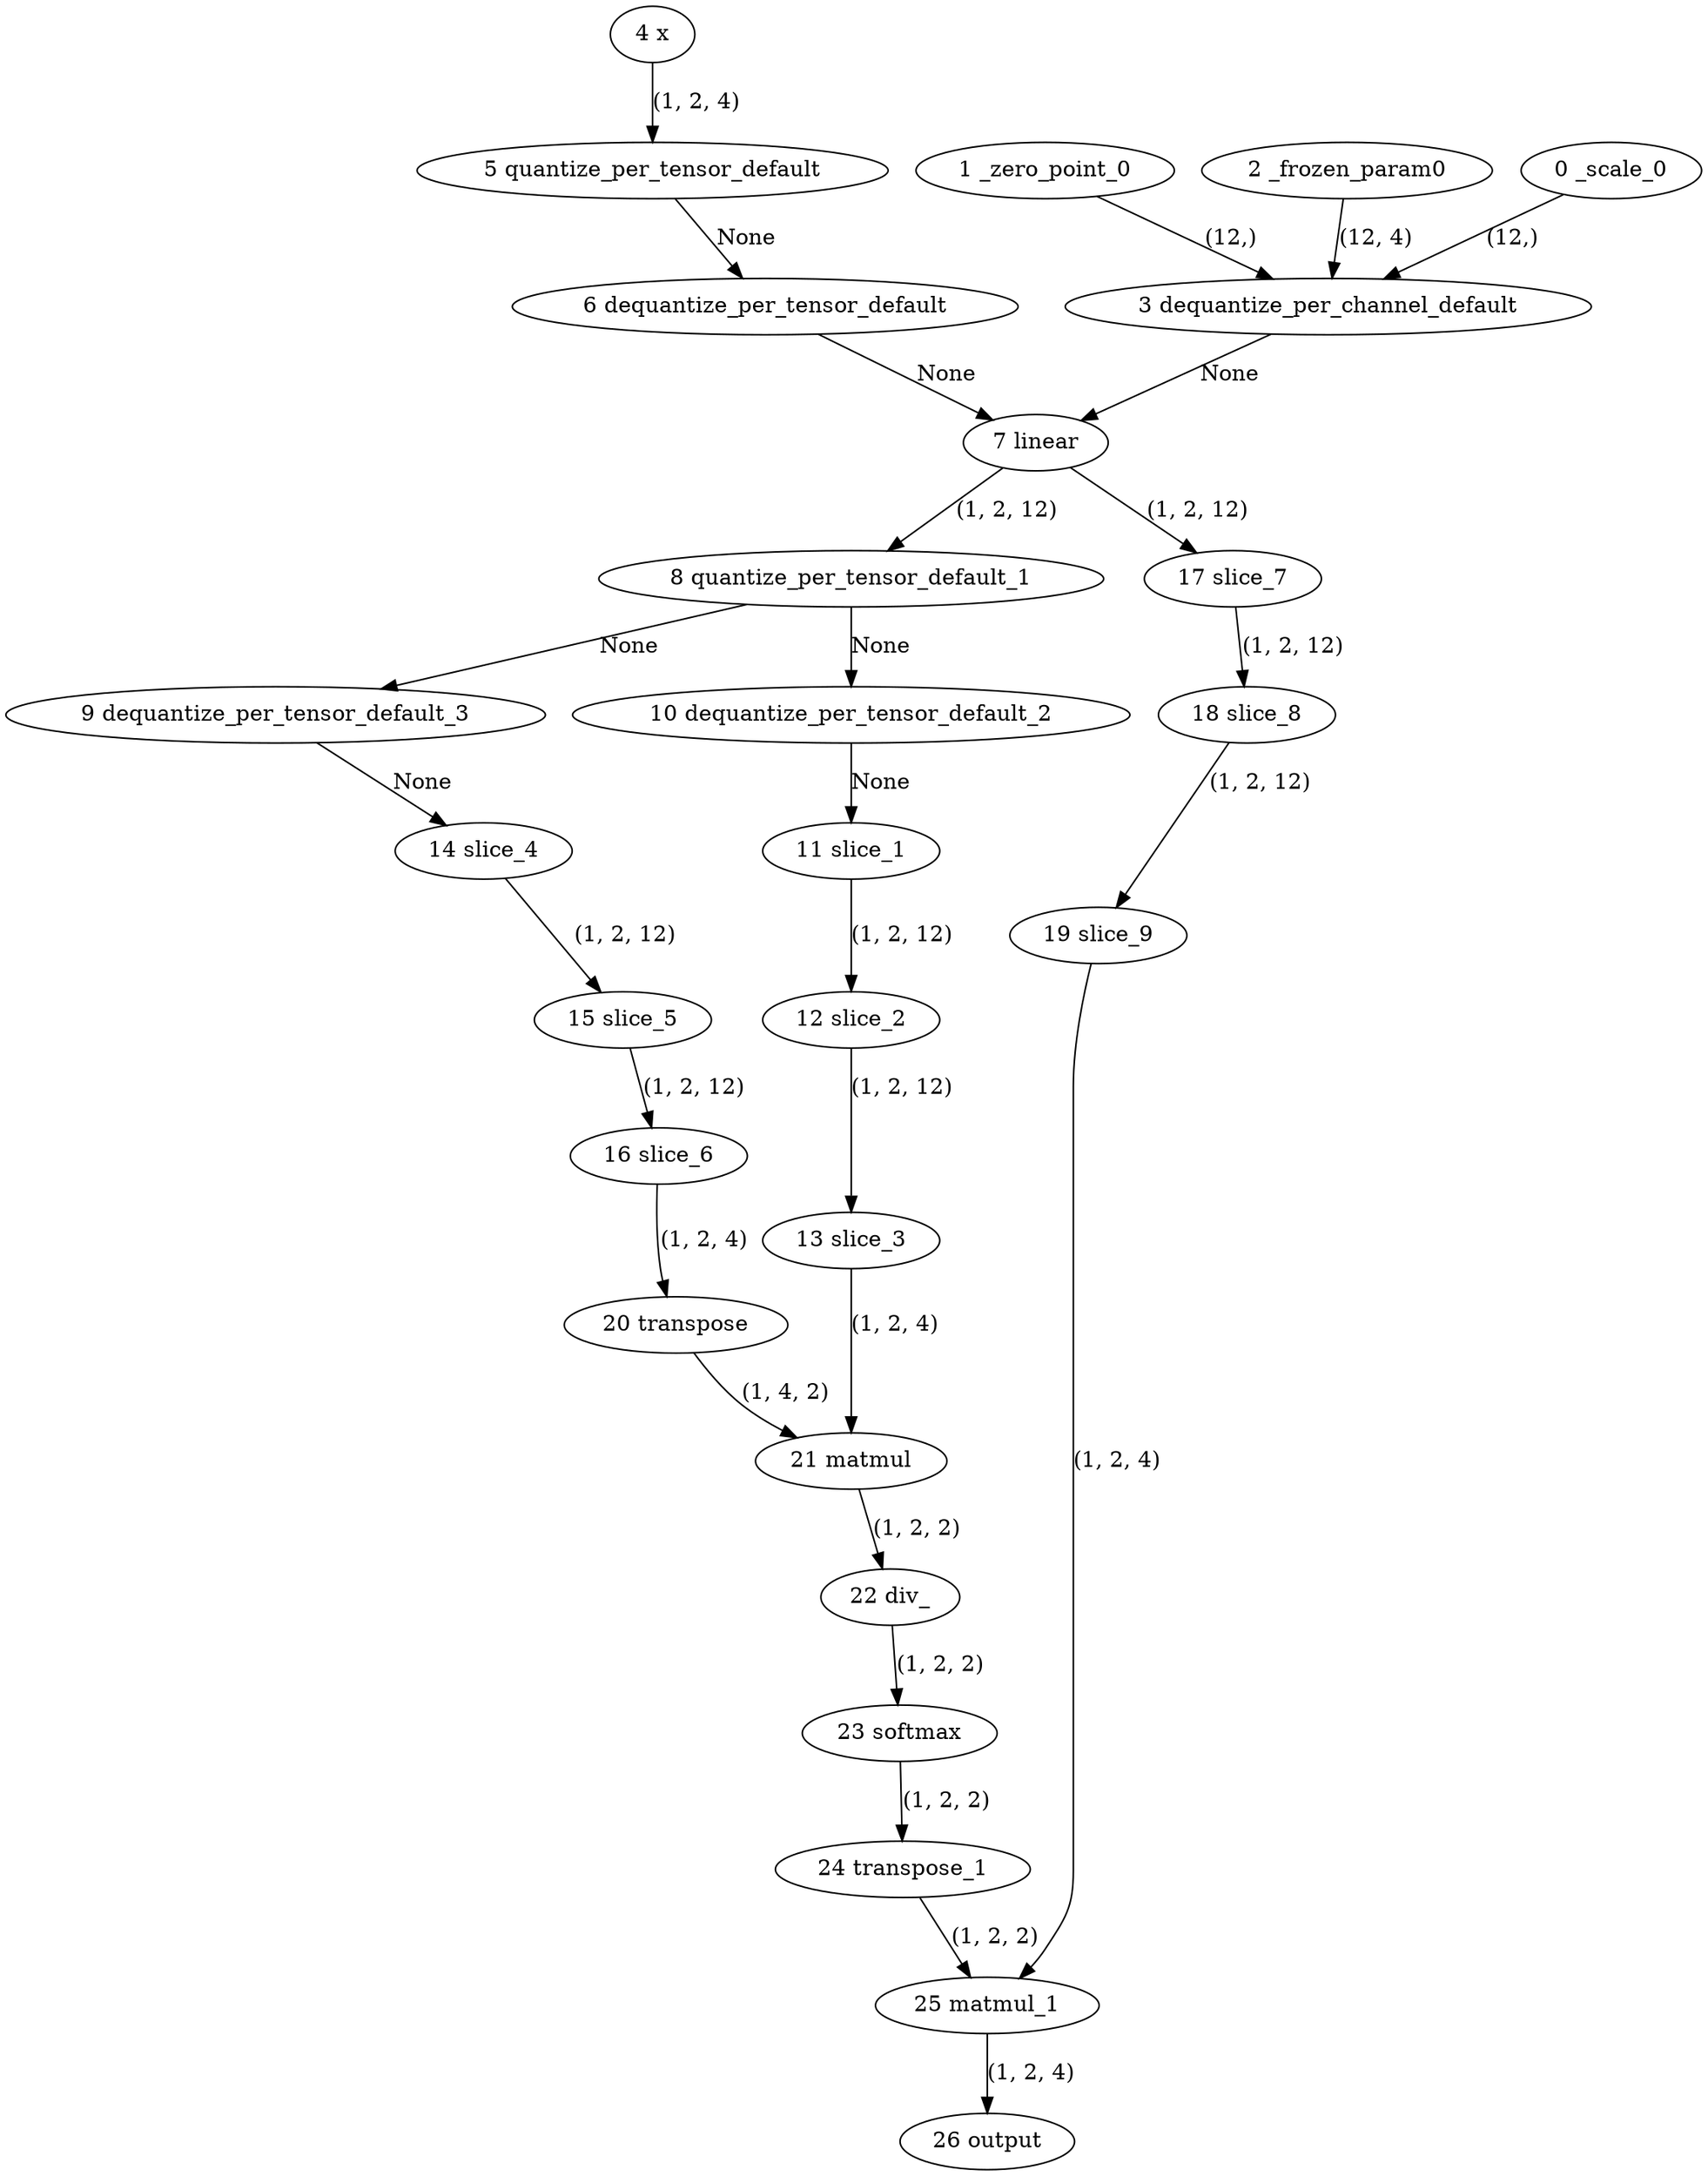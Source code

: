 strict digraph  {
"0 _scale_0" [id=0, type=get_attr];
"1 _zero_point_0" [id=1, type=get_attr];
"2 _frozen_param0" [id=2, type=get_attr];
"3 dequantize_per_channel_default" [id=3, type=dequantize_per_channel];
"4 x" [id=4, type=input];
"5 quantize_per_tensor_default" [id=5, type=quantize_per_tensor];
"6 dequantize_per_tensor_default" [id=6, type=dequantize_per_tensor];
"7 linear" [id=7, type=linear];
"8 quantize_per_tensor_default_1" [id=8, type=quantize_per_tensor];
"9 dequantize_per_tensor_default_3" [id=9, type=dequantize_per_tensor];
"10 dequantize_per_tensor_default_2" [id=10, type=dequantize_per_tensor];
"11 slice_1" [id=11, type=slice];
"12 slice_2" [id=12, type=slice];
"13 slice_3" [id=13, type=slice];
"14 slice_4" [id=14, type=slice];
"15 slice_5" [id=15, type=slice];
"16 slice_6" [id=16, type=slice];
"17 slice_7" [id=17, type=slice];
"18 slice_8" [id=18, type=slice];
"19 slice_9" [id=19, type=slice];
"20 transpose" [id=20, type=transpose];
"21 matmul" [id=21, type=matmul];
"22 div_" [id=22, type=div_];
"23 softmax" [id=23, type=softmax];
"24 transpose_1" [id=24, type=transpose];
"25 matmul_1" [id=25, type=matmul];
"26 output" [id=26, type=output];
"0 _scale_0" -> "3 dequantize_per_channel_default"  [label="(12,)", style=solid];
"1 _zero_point_0" -> "3 dequantize_per_channel_default"  [label="(12,)", style=solid];
"2 _frozen_param0" -> "3 dequantize_per_channel_default"  [label="(12, 4)", style=solid];
"3 dequantize_per_channel_default" -> "7 linear"  [label=None, style=solid];
"4 x" -> "5 quantize_per_tensor_default"  [label="(1, 2, 4)", style=solid];
"5 quantize_per_tensor_default" -> "6 dequantize_per_tensor_default"  [label=None, style=solid];
"6 dequantize_per_tensor_default" -> "7 linear"  [label=None, style=solid];
"7 linear" -> "8 quantize_per_tensor_default_1"  [label="(1, 2, 12)", style=solid];
"7 linear" -> "17 slice_7"  [label="(1, 2, 12)", style=solid];
"8 quantize_per_tensor_default_1" -> "9 dequantize_per_tensor_default_3"  [label=None, style=solid];
"8 quantize_per_tensor_default_1" -> "10 dequantize_per_tensor_default_2"  [label=None, style=solid];
"9 dequantize_per_tensor_default_3" -> "14 slice_4"  [label=None, style=solid];
"10 dequantize_per_tensor_default_2" -> "11 slice_1"  [label=None, style=solid];
"11 slice_1" -> "12 slice_2"  [label="(1, 2, 12)", style=solid];
"12 slice_2" -> "13 slice_3"  [label="(1, 2, 12)", style=solid];
"13 slice_3" -> "21 matmul"  [label="(1, 2, 4)", style=solid];
"14 slice_4" -> "15 slice_5"  [label="(1, 2, 12)", style=solid];
"15 slice_5" -> "16 slice_6"  [label="(1, 2, 12)", style=solid];
"16 slice_6" -> "20 transpose"  [label="(1, 2, 4)", style=solid];
"17 slice_7" -> "18 slice_8"  [label="(1, 2, 12)", style=solid];
"18 slice_8" -> "19 slice_9"  [label="(1, 2, 12)", style=solid];
"19 slice_9" -> "25 matmul_1"  [label="(1, 2, 4)", style=solid];
"20 transpose" -> "21 matmul"  [label="(1, 4, 2)", style=solid];
"21 matmul" -> "22 div_"  [label="(1, 2, 2)", style=solid];
"22 div_" -> "23 softmax"  [label="(1, 2, 2)", style=solid];
"23 softmax" -> "24 transpose_1"  [label="(1, 2, 2)", style=solid];
"24 transpose_1" -> "25 matmul_1"  [label="(1, 2, 2)", style=solid];
"25 matmul_1" -> "26 output"  [label="(1, 2, 4)", style=solid];
}
